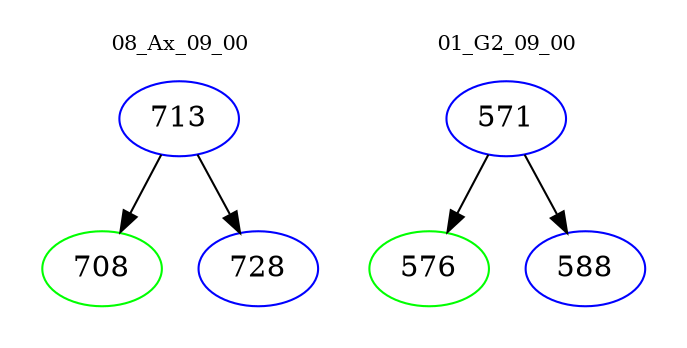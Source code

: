 digraph{
subgraph cluster_0 {
color = white
label = "08_Ax_09_00";
fontsize=10;
T0_713 [label="713", color="blue"]
T0_713 -> T0_708 [color="black"]
T0_708 [label="708", color="green"]
T0_713 -> T0_728 [color="black"]
T0_728 [label="728", color="blue"]
}
subgraph cluster_1 {
color = white
label = "01_G2_09_00";
fontsize=10;
T1_571 [label="571", color="blue"]
T1_571 -> T1_576 [color="black"]
T1_576 [label="576", color="green"]
T1_571 -> T1_588 [color="black"]
T1_588 [label="588", color="blue"]
}
}
